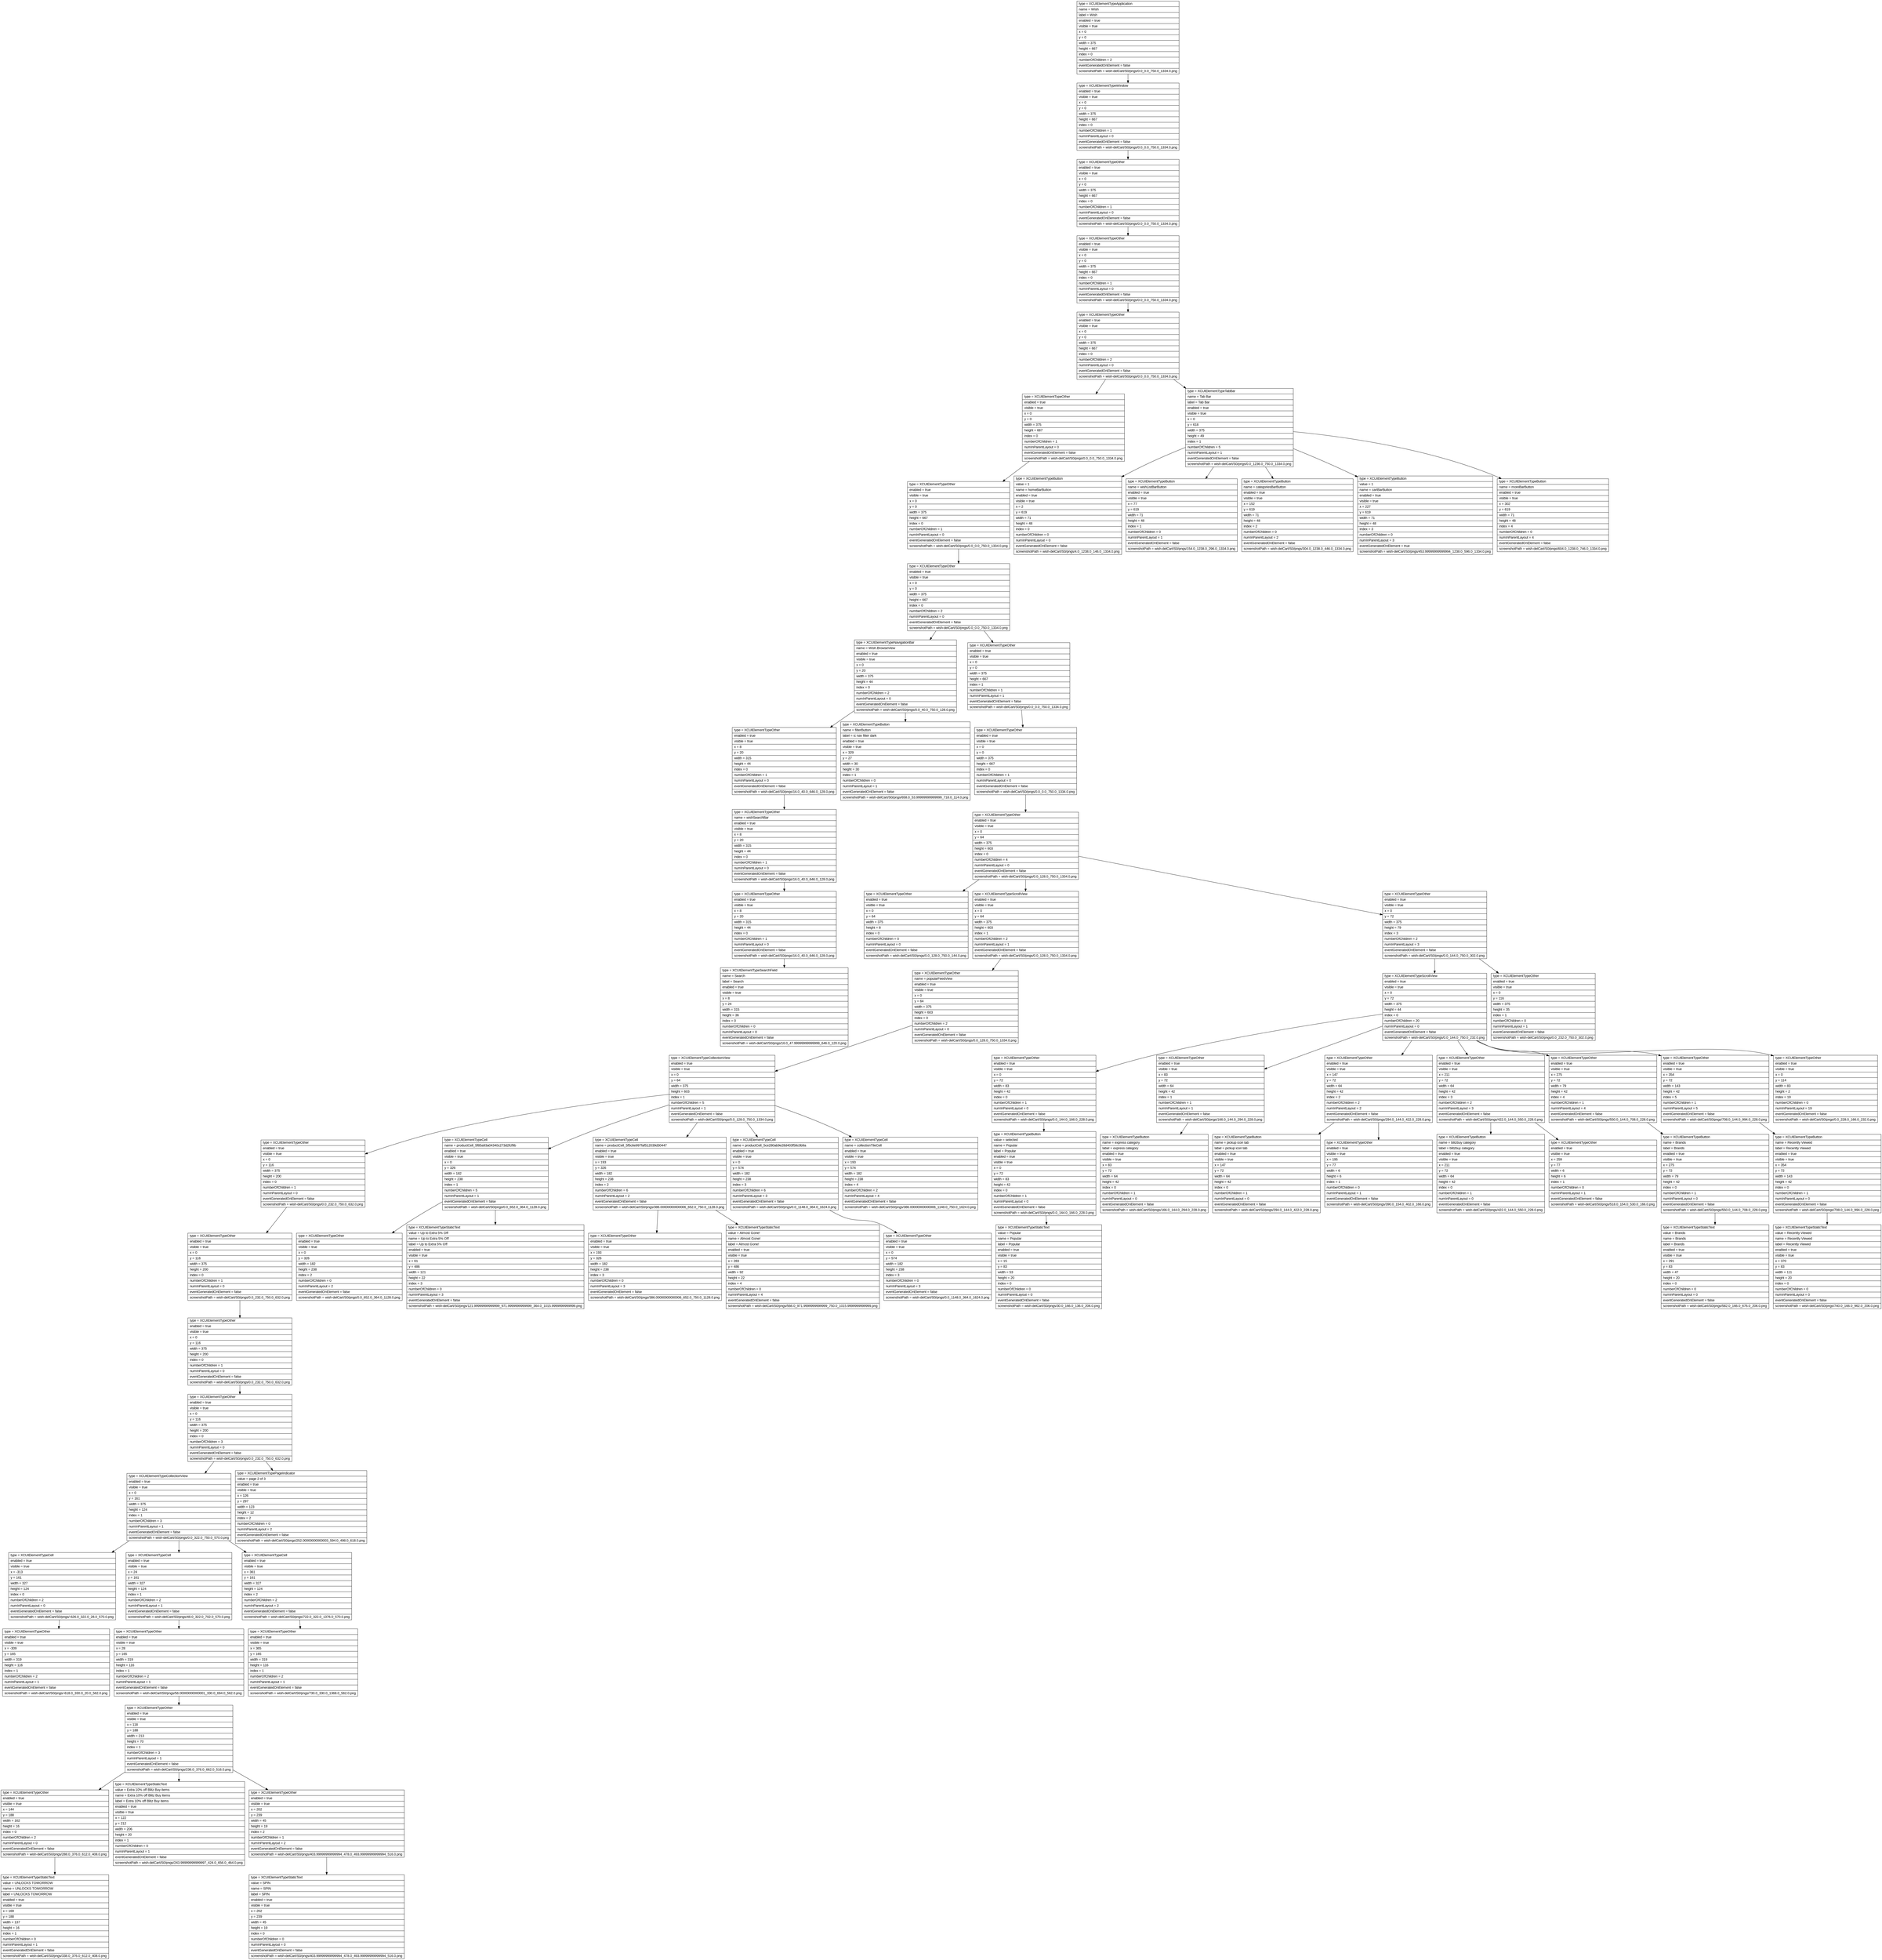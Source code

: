 digraph Layout {

	node [shape=record fontname=Arial];

	0	[label="{type = XCUIElementTypeApplication\l|name = Wish\l|label = Wish\l|enabled = true\l|visible = true\l|x = 0\l|y = 0\l|width = 375\l|height = 667\l|index = 0\l|numberOfChildren = 2\l|eventGeneratedOnElement = false \l|screenshotPath = wish-delCart/S0/pngs/0.0_0.0_750.0_1334.0.png\l}"]
	1	[label="{type = XCUIElementTypeWindow\l|enabled = true\l|visible = true\l|x = 0\l|y = 0\l|width = 375\l|height = 667\l|index = 0\l|numberOfChildren = 1\l|numInParentLayout = 0\l|eventGeneratedOnElement = false \l|screenshotPath = wish-delCart/S0/pngs/0.0_0.0_750.0_1334.0.png\l}"]
	2	[label="{type = XCUIElementTypeOther\l|enabled = true\l|visible = true\l|x = 0\l|y = 0\l|width = 375\l|height = 667\l|index = 0\l|numberOfChildren = 1\l|numInParentLayout = 0\l|eventGeneratedOnElement = false \l|screenshotPath = wish-delCart/S0/pngs/0.0_0.0_750.0_1334.0.png\l}"]
	3	[label="{type = XCUIElementTypeOther\l|enabled = true\l|visible = true\l|x = 0\l|y = 0\l|width = 375\l|height = 667\l|index = 0\l|numberOfChildren = 1\l|numInParentLayout = 0\l|eventGeneratedOnElement = false \l|screenshotPath = wish-delCart/S0/pngs/0.0_0.0_750.0_1334.0.png\l}"]
	4	[label="{type = XCUIElementTypeOther\l|enabled = true\l|visible = true\l|x = 0\l|y = 0\l|width = 375\l|height = 667\l|index = 0\l|numberOfChildren = 2\l|numInParentLayout = 0\l|eventGeneratedOnElement = false \l|screenshotPath = wish-delCart/S0/pngs/0.0_0.0_750.0_1334.0.png\l}"]
	5	[label="{type = XCUIElementTypeOther\l|enabled = true\l|visible = true\l|x = 0\l|y = 0\l|width = 375\l|height = 667\l|index = 0\l|numberOfChildren = 1\l|numInParentLayout = 0\l|eventGeneratedOnElement = false \l|screenshotPath = wish-delCart/S0/pngs/0.0_0.0_750.0_1334.0.png\l}"]
	6	[label="{type = XCUIElementTypeTabBar\l|name = Tab Bar\l|label = Tab Bar\l|enabled = true\l|visible = true\l|x = 0\l|y = 618\l|width = 375\l|height = 49\l|index = 1\l|numberOfChildren = 5\l|numInParentLayout = 1\l|eventGeneratedOnElement = false \l|screenshotPath = wish-delCart/S0/pngs/0.0_1236.0_750.0_1334.0.png\l}"]
	7	[label="{type = XCUIElementTypeOther\l|enabled = true\l|visible = true\l|x = 0\l|y = 0\l|width = 375\l|height = 667\l|index = 0\l|numberOfChildren = 1\l|numInParentLayout = 0\l|eventGeneratedOnElement = false \l|screenshotPath = wish-delCart/S0/pngs/0.0_0.0_750.0_1334.0.png\l}"]
	8	[label="{type = XCUIElementTypeButton\l|value = 1\l|name = homeBarButton\l|enabled = true\l|visible = true\l|x = 2\l|y = 619\l|width = 71\l|height = 48\l|index = 0\l|numberOfChildren = 0\l|numInParentLayout = 0\l|eventGeneratedOnElement = false \l|screenshotPath = wish-delCart/S0/pngs/4.0_1238.0_146.0_1334.0.png\l}"]
	9	[label="{type = XCUIElementTypeButton\l|name = wishListBarButton\l|enabled = true\l|visible = true\l|x = 77\l|y = 619\l|width = 71\l|height = 48\l|index = 1\l|numberOfChildren = 0\l|numInParentLayout = 1\l|eventGeneratedOnElement = false \l|screenshotPath = wish-delCart/S0/pngs/154.0_1238.0_296.0_1334.0.png\l}"]
	10	[label="{type = XCUIElementTypeButton\l|name = categoriesBarButton\l|enabled = true\l|visible = true\l|x = 152\l|y = 619\l|width = 71\l|height = 48\l|index = 2\l|numberOfChildren = 0\l|numInParentLayout = 2\l|eventGeneratedOnElement = false \l|screenshotPath = wish-delCart/S0/pngs/304.0_1238.0_446.0_1334.0.png\l}"]
	11	[label="{type = XCUIElementTypeButton\l|value = 1\l|name = cartBarButton\l|enabled = true\l|visible = true\l|x = 227\l|y = 619\l|width = 71\l|height = 48\l|index = 3\l|numberOfChildren = 0\l|numInParentLayout = 3\l|eventGeneratedOnElement = true \l|screenshotPath = wish-delCart/S0/pngs/453.99999999999994_1238.0_596.0_1334.0.png\l}"]
	12	[label="{type = XCUIElementTypeButton\l|name = moreBarButton\l|enabled = true\l|visible = true\l|x = 302\l|y = 619\l|width = 71\l|height = 48\l|index = 4\l|numberOfChildren = 0\l|numInParentLayout = 4\l|eventGeneratedOnElement = false \l|screenshotPath = wish-delCart/S0/pngs/604.0_1238.0_746.0_1334.0.png\l}"]
	13	[label="{type = XCUIElementTypeOther\l|enabled = true\l|visible = true\l|x = 0\l|y = 0\l|width = 375\l|height = 667\l|index = 0\l|numberOfChildren = 2\l|numInParentLayout = 0\l|eventGeneratedOnElement = false \l|screenshotPath = wish-delCart/S0/pngs/0.0_0.0_750.0_1334.0.png\l}"]
	14	[label="{type = XCUIElementTypeNavigationBar\l|name = Wish.BrowseView\l|enabled = true\l|visible = true\l|x = 0\l|y = 20\l|width = 375\l|height = 44\l|index = 0\l|numberOfChildren = 2\l|numInParentLayout = 0\l|eventGeneratedOnElement = false \l|screenshotPath = wish-delCart/S0/pngs/0.0_40.0_750.0_128.0.png\l}"]
	15	[label="{type = XCUIElementTypeOther\l|enabled = true\l|visible = true\l|x = 0\l|y = 0\l|width = 375\l|height = 667\l|index = 1\l|numberOfChildren = 1\l|numInParentLayout = 1\l|eventGeneratedOnElement = false \l|screenshotPath = wish-delCart/S0/pngs/0.0_0.0_750.0_1334.0.png\l}"]
	16	[label="{type = XCUIElementTypeOther\l|enabled = true\l|visible = true\l|x = 8\l|y = 20\l|width = 315\l|height = 44\l|index = 0\l|numberOfChildren = 1\l|numInParentLayout = 0\l|eventGeneratedOnElement = false \l|screenshotPath = wish-delCart/S0/pngs/16.0_40.0_646.0_128.0.png\l}"]
	17	[label="{type = XCUIElementTypeButton\l|name = filterButton\l|label = ic nav filter dark\l|enabled = true\l|visible = true\l|x = 329\l|y = 27\l|width = 30\l|height = 30\l|index = 1\l|numberOfChildren = 0\l|numInParentLayout = 1\l|eventGeneratedOnElement = false \l|screenshotPath = wish-delCart/S0/pngs/658.0_53.99999999999999_718.0_114.0.png\l}"]
	18	[label="{type = XCUIElementTypeOther\l|enabled = true\l|visible = true\l|x = 0\l|y = 0\l|width = 375\l|height = 667\l|index = 0\l|numberOfChildren = 1\l|numInParentLayout = 0\l|eventGeneratedOnElement = false \l|screenshotPath = wish-delCart/S0/pngs/0.0_0.0_750.0_1334.0.png\l}"]
	19	[label="{type = XCUIElementTypeOther\l|name = wishSearchBar\l|enabled = true\l|visible = true\l|x = 8\l|y = 20\l|width = 315\l|height = 44\l|index = 0\l|numberOfChildren = 1\l|numInParentLayout = 0\l|eventGeneratedOnElement = false \l|screenshotPath = wish-delCart/S0/pngs/16.0_40.0_646.0_128.0.png\l}"]
	20	[label="{type = XCUIElementTypeOther\l|enabled = true\l|visible = true\l|x = 0\l|y = 64\l|width = 375\l|height = 603\l|index = 0\l|numberOfChildren = 4\l|numInParentLayout = 0\l|eventGeneratedOnElement = false \l|screenshotPath = wish-delCart/S0/pngs/0.0_128.0_750.0_1334.0.png\l}"]
	21	[label="{type = XCUIElementTypeOther\l|enabled = true\l|visible = true\l|x = 8\l|y = 20\l|width = 315\l|height = 44\l|index = 0\l|numberOfChildren = 1\l|numInParentLayout = 0\l|eventGeneratedOnElement = false \l|screenshotPath = wish-delCart/S0/pngs/16.0_40.0_646.0_128.0.png\l}"]
	22	[label="{type = XCUIElementTypeOther\l|enabled = true\l|visible = true\l|x = 0\l|y = 64\l|width = 375\l|height = 8\l|index = 0\l|numberOfChildren = 0\l|numInParentLayout = 0\l|eventGeneratedOnElement = false \l|screenshotPath = wish-delCart/S0/pngs/0.0_128.0_750.0_144.0.png\l}"]
	23	[label="{type = XCUIElementTypeScrollView\l|enabled = true\l|visible = true\l|x = 0\l|y = 64\l|width = 375\l|height = 603\l|index = 1\l|numberOfChildren = 2\l|numInParentLayout = 1\l|eventGeneratedOnElement = false \l|screenshotPath = wish-delCart/S0/pngs/0.0_128.0_750.0_1334.0.png\l}"]
	24	[label="{type = XCUIElementTypeOther\l|enabled = true\l|visible = true\l|x = 0\l|y = 72\l|width = 375\l|height = 79\l|index = 3\l|numberOfChildren = 2\l|numInParentLayout = 3\l|eventGeneratedOnElement = false \l|screenshotPath = wish-delCart/S0/pngs/0.0_144.0_750.0_302.0.png\l}"]
	25	[label="{type = XCUIElementTypeSearchField\l|name = Search\l|label = Search\l|enabled = true\l|visible = true\l|x = 8\l|y = 24\l|width = 315\l|height = 36\l|index = 0\l|numberOfChildren = 0\l|numInParentLayout = 0\l|eventGeneratedOnElement = false \l|screenshotPath = wish-delCart/S0/pngs/16.0_47.99999999999999_646.0_120.0.png\l}"]
	26	[label="{type = XCUIElementTypeOther\l|name = popularFeedView\l|enabled = true\l|visible = true\l|x = 0\l|y = 64\l|width = 375\l|height = 603\l|index = 0\l|numberOfChildren = 2\l|numInParentLayout = 0\l|eventGeneratedOnElement = false \l|screenshotPath = wish-delCart/S0/pngs/0.0_128.0_750.0_1334.0.png\l}"]
	27	[label="{type = XCUIElementTypeScrollView\l|enabled = true\l|visible = true\l|x = 0\l|y = 72\l|width = 375\l|height = 44\l|index = 0\l|numberOfChildren = 20\l|numInParentLayout = 0\l|eventGeneratedOnElement = false \l|screenshotPath = wish-delCart/S0/pngs/0.0_144.0_750.0_232.0.png\l}"]
	28	[label="{type = XCUIElementTypeOther\l|enabled = true\l|visible = true\l|x = 0\l|y = 116\l|width = 375\l|height = 35\l|index = 1\l|numberOfChildren = 0\l|numInParentLayout = 1\l|eventGeneratedOnElement = false \l|screenshotPath = wish-delCart/S0/pngs/0.0_232.0_750.0_302.0.png\l}"]
	29	[label="{type = XCUIElementTypeCollectionView\l|enabled = true\l|visible = true\l|x = 0\l|y = 64\l|width = 375\l|height = 603\l|index = 1\l|numberOfChildren = 5\l|numInParentLayout = 1\l|eventGeneratedOnElement = false \l|screenshotPath = wish-delCart/S0/pngs/0.0_128.0_750.0_1334.0.png\l}"]
	30	[label="{type = XCUIElementTypeOther\l|enabled = true\l|visible = true\l|x = 0\l|y = 72\l|width = 83\l|height = 42\l|index = 0\l|numberOfChildren = 1\l|numInParentLayout = 0\l|eventGeneratedOnElement = false \l|screenshotPath = wish-delCart/S0/pngs/0.0_144.0_166.0_228.0.png\l}"]
	31	[label="{type = XCUIElementTypeOther\l|enabled = true\l|visible = true\l|x = 83\l|y = 72\l|width = 64\l|height = 42\l|index = 1\l|numberOfChildren = 1\l|numInParentLayout = 1\l|eventGeneratedOnElement = false \l|screenshotPath = wish-delCart/S0/pngs/166.0_144.0_294.0_228.0.png\l}"]
	32	[label="{type = XCUIElementTypeOther\l|enabled = true\l|visible = true\l|x = 147\l|y = 72\l|width = 64\l|height = 42\l|index = 2\l|numberOfChildren = 2\l|numInParentLayout = 2\l|eventGeneratedOnElement = false \l|screenshotPath = wish-delCart/S0/pngs/294.0_144.0_422.0_228.0.png\l}"]
	33	[label="{type = XCUIElementTypeOther\l|enabled = true\l|visible = true\l|x = 211\l|y = 72\l|width = 64\l|height = 42\l|index = 3\l|numberOfChildren = 2\l|numInParentLayout = 3\l|eventGeneratedOnElement = false \l|screenshotPath = wish-delCart/S0/pngs/422.0_144.0_550.0_228.0.png\l}"]
	34	[label="{type = XCUIElementTypeOther\l|enabled = true\l|visible = true\l|x = 275\l|y = 72\l|width = 79\l|height = 42\l|index = 4\l|numberOfChildren = 1\l|numInParentLayout = 4\l|eventGeneratedOnElement = false \l|screenshotPath = wish-delCart/S0/pngs/550.0_144.0_708.0_228.0.png\l}"]
	35	[label="{type = XCUIElementTypeOther\l|enabled = true\l|visible = true\l|x = 354\l|y = 72\l|width = 143\l|height = 42\l|index = 5\l|numberOfChildren = 1\l|numInParentLayout = 5\l|eventGeneratedOnElement = false \l|screenshotPath = wish-delCart/S0/pngs/708.0_144.0_994.0_228.0.png\l}"]
	36	[label="{type = XCUIElementTypeOther\l|enabled = true\l|visible = true\l|x = 0\l|y = 114\l|width = 83\l|height = 2\l|index = 19\l|numberOfChildren = 0\l|numInParentLayout = 19\l|eventGeneratedOnElement = false \l|screenshotPath = wish-delCart/S0/pngs/0.0_228.0_166.0_232.0.png\l}"]
	37	[label="{type = XCUIElementTypeOther\l|enabled = true\l|visible = true\l|x = 0\l|y = 116\l|width = 375\l|height = 200\l|index = 0\l|numberOfChildren = 1\l|numInParentLayout = 0\l|eventGeneratedOnElement = false \l|screenshotPath = wish-delCart/S0/pngs/0.0_232.0_750.0_632.0.png\l}"]
	38	[label="{type = XCUIElementTypeCell\l|name = productCell_5f85a93a04340c273d2fcf9b\l|enabled = true\l|visible = true\l|x = 0\l|y = 326\l|width = 182\l|height = 238\l|index = 1\l|numberOfChildren = 5\l|numInParentLayout = 1\l|eventGeneratedOnElement = false \l|screenshotPath = wish-delCart/S0/pngs/0.0_652.0_364.0_1128.0.png\l}"]
	39	[label="{type = XCUIElementTypeCell\l|name = productCell_5f5c6e997faf512039d30447\l|enabled = true\l|visible = true\l|x = 193\l|y = 326\l|width = 182\l|height = 238\l|index = 2\l|numberOfChildren = 6\l|numInParentLayout = 2\l|eventGeneratedOnElement = false \l|screenshotPath = wish-delCart/S0/pngs/386.00000000000006_652.0_750.0_1128.0.png\l}"]
	40	[label="{type = XCUIElementTypeCell\l|name = productCell_5ce280ab9e28d403f58c0b9a\l|enabled = true\l|visible = true\l|x = 0\l|y = 574\l|width = 182\l|height = 238\l|index = 3\l|numberOfChildren = 6\l|numInParentLayout = 3\l|eventGeneratedOnElement = false \l|screenshotPath = wish-delCart/S0/pngs/0.0_1148.0_364.0_1624.0.png\l}"]
	41	[label="{type = XCUIElementTypeCell\l|name = collectionTileCell\l|enabled = true\l|visible = true\l|x = 193\l|y = 574\l|width = 182\l|height = 238\l|index = 4\l|numberOfChildren = 2\l|numInParentLayout = 4\l|eventGeneratedOnElement = false \l|screenshotPath = wish-delCart/S0/pngs/386.00000000000006_1148.0_750.0_1624.0.png\l}"]
	42	[label="{type = XCUIElementTypeButton\l|value = selected\l|name = Popular\l|label = Popular\l|enabled = true\l|visible = true\l|x = 0\l|y = 72\l|width = 83\l|height = 42\l|index = 0\l|numberOfChildren = 1\l|numInParentLayout = 0\l|eventGeneratedOnElement = false \l|screenshotPath = wish-delCart/S0/pngs/0.0_144.0_166.0_228.0.png\l}"]
	43	[label="{type = XCUIElementTypeButton\l|name = express category\l|label = express category\l|enabled = true\l|visible = true\l|x = 83\l|y = 72\l|width = 64\l|height = 42\l|index = 0\l|numberOfChildren = 1\l|numInParentLayout = 0\l|eventGeneratedOnElement = false \l|screenshotPath = wish-delCart/S0/pngs/166.0_144.0_294.0_228.0.png\l}"]
	44	[label="{type = XCUIElementTypeButton\l|name = pickup icon tab\l|label = pickup icon tab\l|enabled = true\l|visible = true\l|x = 147\l|y = 72\l|width = 64\l|height = 42\l|index = 0\l|numberOfChildren = 1\l|numInParentLayout = 0\l|eventGeneratedOnElement = false \l|screenshotPath = wish-delCart/S0/pngs/294.0_144.0_422.0_228.0.png\l}"]
	45	[label="{type = XCUIElementTypeOther\l|enabled = true\l|visible = true\l|x = 195\l|y = 77\l|width = 6\l|height = 6\l|index = 1\l|numberOfChildren = 0\l|numInParentLayout = 1\l|eventGeneratedOnElement = false \l|screenshotPath = wish-delCart/S0/pngs/390.0_154.0_402.0_166.0.png\l}"]
	46	[label="{type = XCUIElementTypeButton\l|name = blitzbuy category\l|label = blitzbuy category\l|enabled = true\l|visible = true\l|x = 211\l|y = 72\l|width = 64\l|height = 42\l|index = 0\l|numberOfChildren = 1\l|numInParentLayout = 0\l|eventGeneratedOnElement = false \l|screenshotPath = wish-delCart/S0/pngs/422.0_144.0_550.0_228.0.png\l}"]
	47	[label="{type = XCUIElementTypeOther\l|enabled = true\l|visible = true\l|x = 259\l|y = 77\l|width = 6\l|height = 6\l|index = 1\l|numberOfChildren = 0\l|numInParentLayout = 1\l|eventGeneratedOnElement = false \l|screenshotPath = wish-delCart/S0/pngs/518.0_154.0_530.0_166.0.png\l}"]
	48	[label="{type = XCUIElementTypeButton\l|name = Brands\l|label = Brands\l|enabled = true\l|visible = true\l|x = 275\l|y = 72\l|width = 79\l|height = 42\l|index = 0\l|numberOfChildren = 1\l|numInParentLayout = 0\l|eventGeneratedOnElement = false \l|screenshotPath = wish-delCart/S0/pngs/550.0_144.0_708.0_228.0.png\l}"]
	49	[label="{type = XCUIElementTypeButton\l|name = Recently Viewed\l|label = Recently Viewed\l|enabled = true\l|visible = true\l|x = 354\l|y = 72\l|width = 143\l|height = 42\l|index = 0\l|numberOfChildren = 1\l|numInParentLayout = 0\l|eventGeneratedOnElement = false \l|screenshotPath = wish-delCart/S0/pngs/708.0_144.0_994.0_228.0.png\l}"]
	50	[label="{type = XCUIElementTypeOther\l|enabled = true\l|visible = true\l|x = 0\l|y = 116\l|width = 375\l|height = 200\l|index = 0\l|numberOfChildren = 1\l|numInParentLayout = 0\l|eventGeneratedOnElement = false \l|screenshotPath = wish-delCart/S0/pngs/0.0_232.0_750.0_632.0.png\l}"]
	51	[label="{type = XCUIElementTypeOther\l|enabled = true\l|visible = true\l|x = 0\l|y = 326\l|width = 182\l|height = 238\l|index = 2\l|numberOfChildren = 0\l|numInParentLayout = 2\l|eventGeneratedOnElement = false \l|screenshotPath = wish-delCart/S0/pngs/0.0_652.0_364.0_1128.0.png\l}"]
	52	[label="{type = XCUIElementTypeStaticText\l|value = Up to Extra 5% Off\l|name = Up to Extra 5% Off\l|label = Up to Extra 5% Off\l|enabled = true\l|visible = true\l|x = 61\l|y = 486\l|width = 121\l|height = 22\l|index = 3\l|numberOfChildren = 0\l|numInParentLayout = 3\l|eventGeneratedOnElement = false \l|screenshotPath = wish-delCart/S0/pngs/121.99999999999999_971.9999999999999_364.0_1015.9999999999999.png\l}"]
	53	[label="{type = XCUIElementTypeOther\l|enabled = true\l|visible = true\l|x = 193\l|y = 326\l|width = 182\l|height = 238\l|index = 3\l|numberOfChildren = 0\l|numInParentLayout = 3\l|eventGeneratedOnElement = false \l|screenshotPath = wish-delCart/S0/pngs/386.00000000000006_652.0_750.0_1128.0.png\l}"]
	54	[label="{type = XCUIElementTypeStaticText\l|value = Almost Gone!\l|name = Almost Gone!\l|label = Almost Gone!\l|enabled = true\l|visible = true\l|x = 283\l|y = 486\l|width = 92\l|height = 22\l|index = 4\l|numberOfChildren = 0\l|numInParentLayout = 4\l|eventGeneratedOnElement = false \l|screenshotPath = wish-delCart/S0/pngs/566.0_971.9999999999999_750.0_1015.9999999999999.png\l}"]
	55	[label="{type = XCUIElementTypeOther\l|enabled = true\l|visible = true\l|x = 0\l|y = 574\l|width = 182\l|height = 238\l|index = 3\l|numberOfChildren = 0\l|numInParentLayout = 3\l|eventGeneratedOnElement = false \l|screenshotPath = wish-delCart/S0/pngs/0.0_1148.0_364.0_1624.0.png\l}"]
	56	[label="{type = XCUIElementTypeStaticText\l|value = Popular\l|name = Popular\l|label = Popular\l|enabled = true\l|visible = true\l|x = 15\l|y = 83\l|width = 53\l|height = 20\l|index = 0\l|numberOfChildren = 0\l|numInParentLayout = 0\l|eventGeneratedOnElement = false \l|screenshotPath = wish-delCart/S0/pngs/30.0_166.0_136.0_206.0.png\l}"]
	57	[label="{type = XCUIElementTypeStaticText\l|value = Brands\l|name = Brands\l|label = Brands\l|enabled = true\l|visible = true\l|x = 291\l|y = 83\l|width = 47\l|height = 20\l|index = 0\l|numberOfChildren = 0\l|numInParentLayout = 0\l|eventGeneratedOnElement = false \l|screenshotPath = wish-delCart/S0/pngs/582.0_166.0_676.0_206.0.png\l}"]
	58	[label="{type = XCUIElementTypeStaticText\l|value = Recently Viewed\l|name = Recently Viewed\l|label = Recently Viewed\l|enabled = true\l|visible = true\l|x = 370\l|y = 83\l|width = 111\l|height = 20\l|index = 0\l|numberOfChildren = 0\l|numInParentLayout = 0\l|eventGeneratedOnElement = false \l|screenshotPath = wish-delCart/S0/pngs/740.0_166.0_962.0_206.0.png\l}"]
	59	[label="{type = XCUIElementTypeOther\l|enabled = true\l|visible = true\l|x = 0\l|y = 116\l|width = 375\l|height = 200\l|index = 0\l|numberOfChildren = 1\l|numInParentLayout = 0\l|eventGeneratedOnElement = false \l|screenshotPath = wish-delCart/S0/pngs/0.0_232.0_750.0_632.0.png\l}"]
	60	[label="{type = XCUIElementTypeOther\l|enabled = true\l|visible = true\l|x = 0\l|y = 116\l|width = 375\l|height = 200\l|index = 0\l|numberOfChildren = 3\l|numInParentLayout = 0\l|eventGeneratedOnElement = false \l|screenshotPath = wish-delCart/S0/pngs/0.0_232.0_750.0_632.0.png\l}"]
	61	[label="{type = XCUIElementTypeCollectionView\l|enabled = true\l|visible = true\l|x = 0\l|y = 161\l|width = 375\l|height = 124\l|index = 1\l|numberOfChildren = 3\l|numInParentLayout = 1\l|eventGeneratedOnElement = false \l|screenshotPath = wish-delCart/S0/pngs/0.0_322.0_750.0_570.0.png\l}"]
	62	[label="{type = XCUIElementTypePageIndicator\l|value = page 2 of 3\l|enabled = true\l|visible = true\l|x = 126\l|y = 297\l|width = 123\l|height = 12\l|index = 2\l|numberOfChildren = 0\l|numInParentLayout = 2\l|eventGeneratedOnElement = false \l|screenshotPath = wish-delCart/S0/pngs/252.00000000000003_594.0_498.0_618.0.png\l}"]
	63	[label="{type = XCUIElementTypeCell\l|enabled = true\l|visible = true\l|x = -313\l|y = 161\l|width = 327\l|height = 124\l|index = 0\l|numberOfChildren = 2\l|numInParentLayout = 0\l|eventGeneratedOnElement = false \l|screenshotPath = wish-delCart/S0/pngs/-626.0_322.0_28.0_570.0.png\l}"]
	64	[label="{type = XCUIElementTypeCell\l|enabled = true\l|visible = true\l|x = 24\l|y = 161\l|width = 327\l|height = 124\l|index = 1\l|numberOfChildren = 2\l|numInParentLayout = 1\l|eventGeneratedOnElement = false \l|screenshotPath = wish-delCart/S0/pngs/48.0_322.0_702.0_570.0.png\l}"]
	65	[label="{type = XCUIElementTypeCell\l|enabled = true\l|visible = true\l|x = 361\l|y = 161\l|width = 327\l|height = 124\l|index = 2\l|numberOfChildren = 2\l|numInParentLayout = 2\l|eventGeneratedOnElement = false \l|screenshotPath = wish-delCart/S0/pngs/722.0_322.0_1376.0_570.0.png\l}"]
	66	[label="{type = XCUIElementTypeOther\l|enabled = true\l|visible = true\l|x = -309\l|y = 165\l|width = 319\l|height = 116\l|index = 1\l|numberOfChildren = 2\l|numInParentLayout = 1\l|eventGeneratedOnElement = false \l|screenshotPath = wish-delCart/S0/pngs/-618.0_330.0_20.0_562.0.png\l}"]
	67	[label="{type = XCUIElementTypeOther\l|enabled = true\l|visible = true\l|x = 28\l|y = 165\l|width = 319\l|height = 116\l|index = 1\l|numberOfChildren = 2\l|numInParentLayout = 1\l|eventGeneratedOnElement = false \l|screenshotPath = wish-delCart/S0/pngs/56.00000000000001_330.0_694.0_562.0.png\l}"]
	68	[label="{type = XCUIElementTypeOther\l|enabled = true\l|visible = true\l|x = 365\l|y = 165\l|width = 319\l|height = 116\l|index = 1\l|numberOfChildren = 2\l|numInParentLayout = 1\l|eventGeneratedOnElement = false \l|screenshotPath = wish-delCart/S0/pngs/730.0_330.0_1368.0_562.0.png\l}"]
	69	[label="{type = XCUIElementTypeOther\l|enabled = true\l|visible = true\l|x = 118\l|y = 188\l|width = 213\l|height = 70\l|index = 1\l|numberOfChildren = 3\l|numInParentLayout = 1\l|eventGeneratedOnElement = false \l|screenshotPath = wish-delCart/S0/pngs/236.0_376.0_662.0_516.0.png\l}"]
	70	[label="{type = XCUIElementTypeOther\l|enabled = true\l|visible = true\l|x = 144\l|y = 188\l|width = 162\l|height = 16\l|index = 0\l|numberOfChildren = 2\l|numInParentLayout = 0\l|eventGeneratedOnElement = false \l|screenshotPath = wish-delCart/S0/pngs/288.0_376.0_612.0_408.0.png\l}"]
	71	[label="{type = XCUIElementTypeStaticText\l|value = Extra 10% off Blitz Buy items\l|name = Extra 10% off Blitz Buy items\l|label = Extra 10% off Blitz Buy items\l|enabled = true\l|visible = true\l|x = 122\l|y = 212\l|width = 206\l|height = 20\l|index = 1\l|numberOfChildren = 0\l|numInParentLayout = 1\l|eventGeneratedOnElement = false \l|screenshotPath = wish-delCart/S0/pngs/243.99999999999997_424.0_656.0_464.0.png\l}"]
	72	[label="{type = XCUIElementTypeOther\l|enabled = true\l|visible = true\l|x = 202\l|y = 239\l|width = 45\l|height = 19\l|index = 2\l|numberOfChildren = 1\l|numInParentLayout = 2\l|eventGeneratedOnElement = false \l|screenshotPath = wish-delCart/S0/pngs/403.99999999999994_478.0_493.99999999999994_516.0.png\l}"]
	73	[label="{type = XCUIElementTypeStaticText\l|value = UNLOCKS TOMORROW\l|name = UNLOCKS TOMORROW\l|label = UNLOCKS TOMORROW\l|enabled = true\l|visible = true\l|x = 169\l|y = 188\l|width = 137\l|height = 16\l|index = 1\l|numberOfChildren = 0\l|numInParentLayout = 1\l|eventGeneratedOnElement = false \l|screenshotPath = wish-delCart/S0/pngs/338.0_376.0_612.0_408.0.png\l}"]
	74	[label="{type = XCUIElementTypeStaticText\l|value = SPIN \l|name = SPIN \l|label = SPIN \l|enabled = true\l|visible = true\l|x = 202\l|y = 239\l|width = 45\l|height = 19\l|index = 0\l|numberOfChildren = 0\l|numInParentLayout = 0\l|eventGeneratedOnElement = false \l|screenshotPath = wish-delCart/S0/pngs/403.99999999999994_478.0_493.99999999999994_516.0.png\l}"]


	0 -> 1
	1 -> 2
	2 -> 3
	3 -> 4
	4 -> 5
	4 -> 6
	5 -> 7
	6 -> 8
	6 -> 9
	6 -> 10
	6 -> 11
	6 -> 12
	7 -> 13
	13 -> 14
	13 -> 15
	14 -> 16
	14 -> 17
	15 -> 18
	16 -> 19
	18 -> 20
	19 -> 21
	20 -> 22
	20 -> 23
	20 -> 24
	21 -> 25
	23 -> 26
	24 -> 27
	24 -> 28
	26 -> 29
	27 -> 30
	27 -> 31
	27 -> 32
	27 -> 33
	27 -> 34
	27 -> 35
	27 -> 36
	29 -> 37
	29 -> 38
	29 -> 39
	29 -> 40
	29 -> 41
	30 -> 42
	31 -> 43
	32 -> 44
	32 -> 45
	33 -> 46
	33 -> 47
	34 -> 48
	35 -> 49
	37 -> 50
	38 -> 51
	38 -> 52
	39 -> 53
	39 -> 54
	40 -> 55
	42 -> 56
	48 -> 57
	49 -> 58
	50 -> 59
	59 -> 60
	60 -> 61
	60 -> 62
	61 -> 63
	61 -> 64
	61 -> 65
	63 -> 66
	64 -> 67
	65 -> 68
	67 -> 69
	69 -> 70
	69 -> 71
	69 -> 72
	70 -> 73
	72 -> 74


}